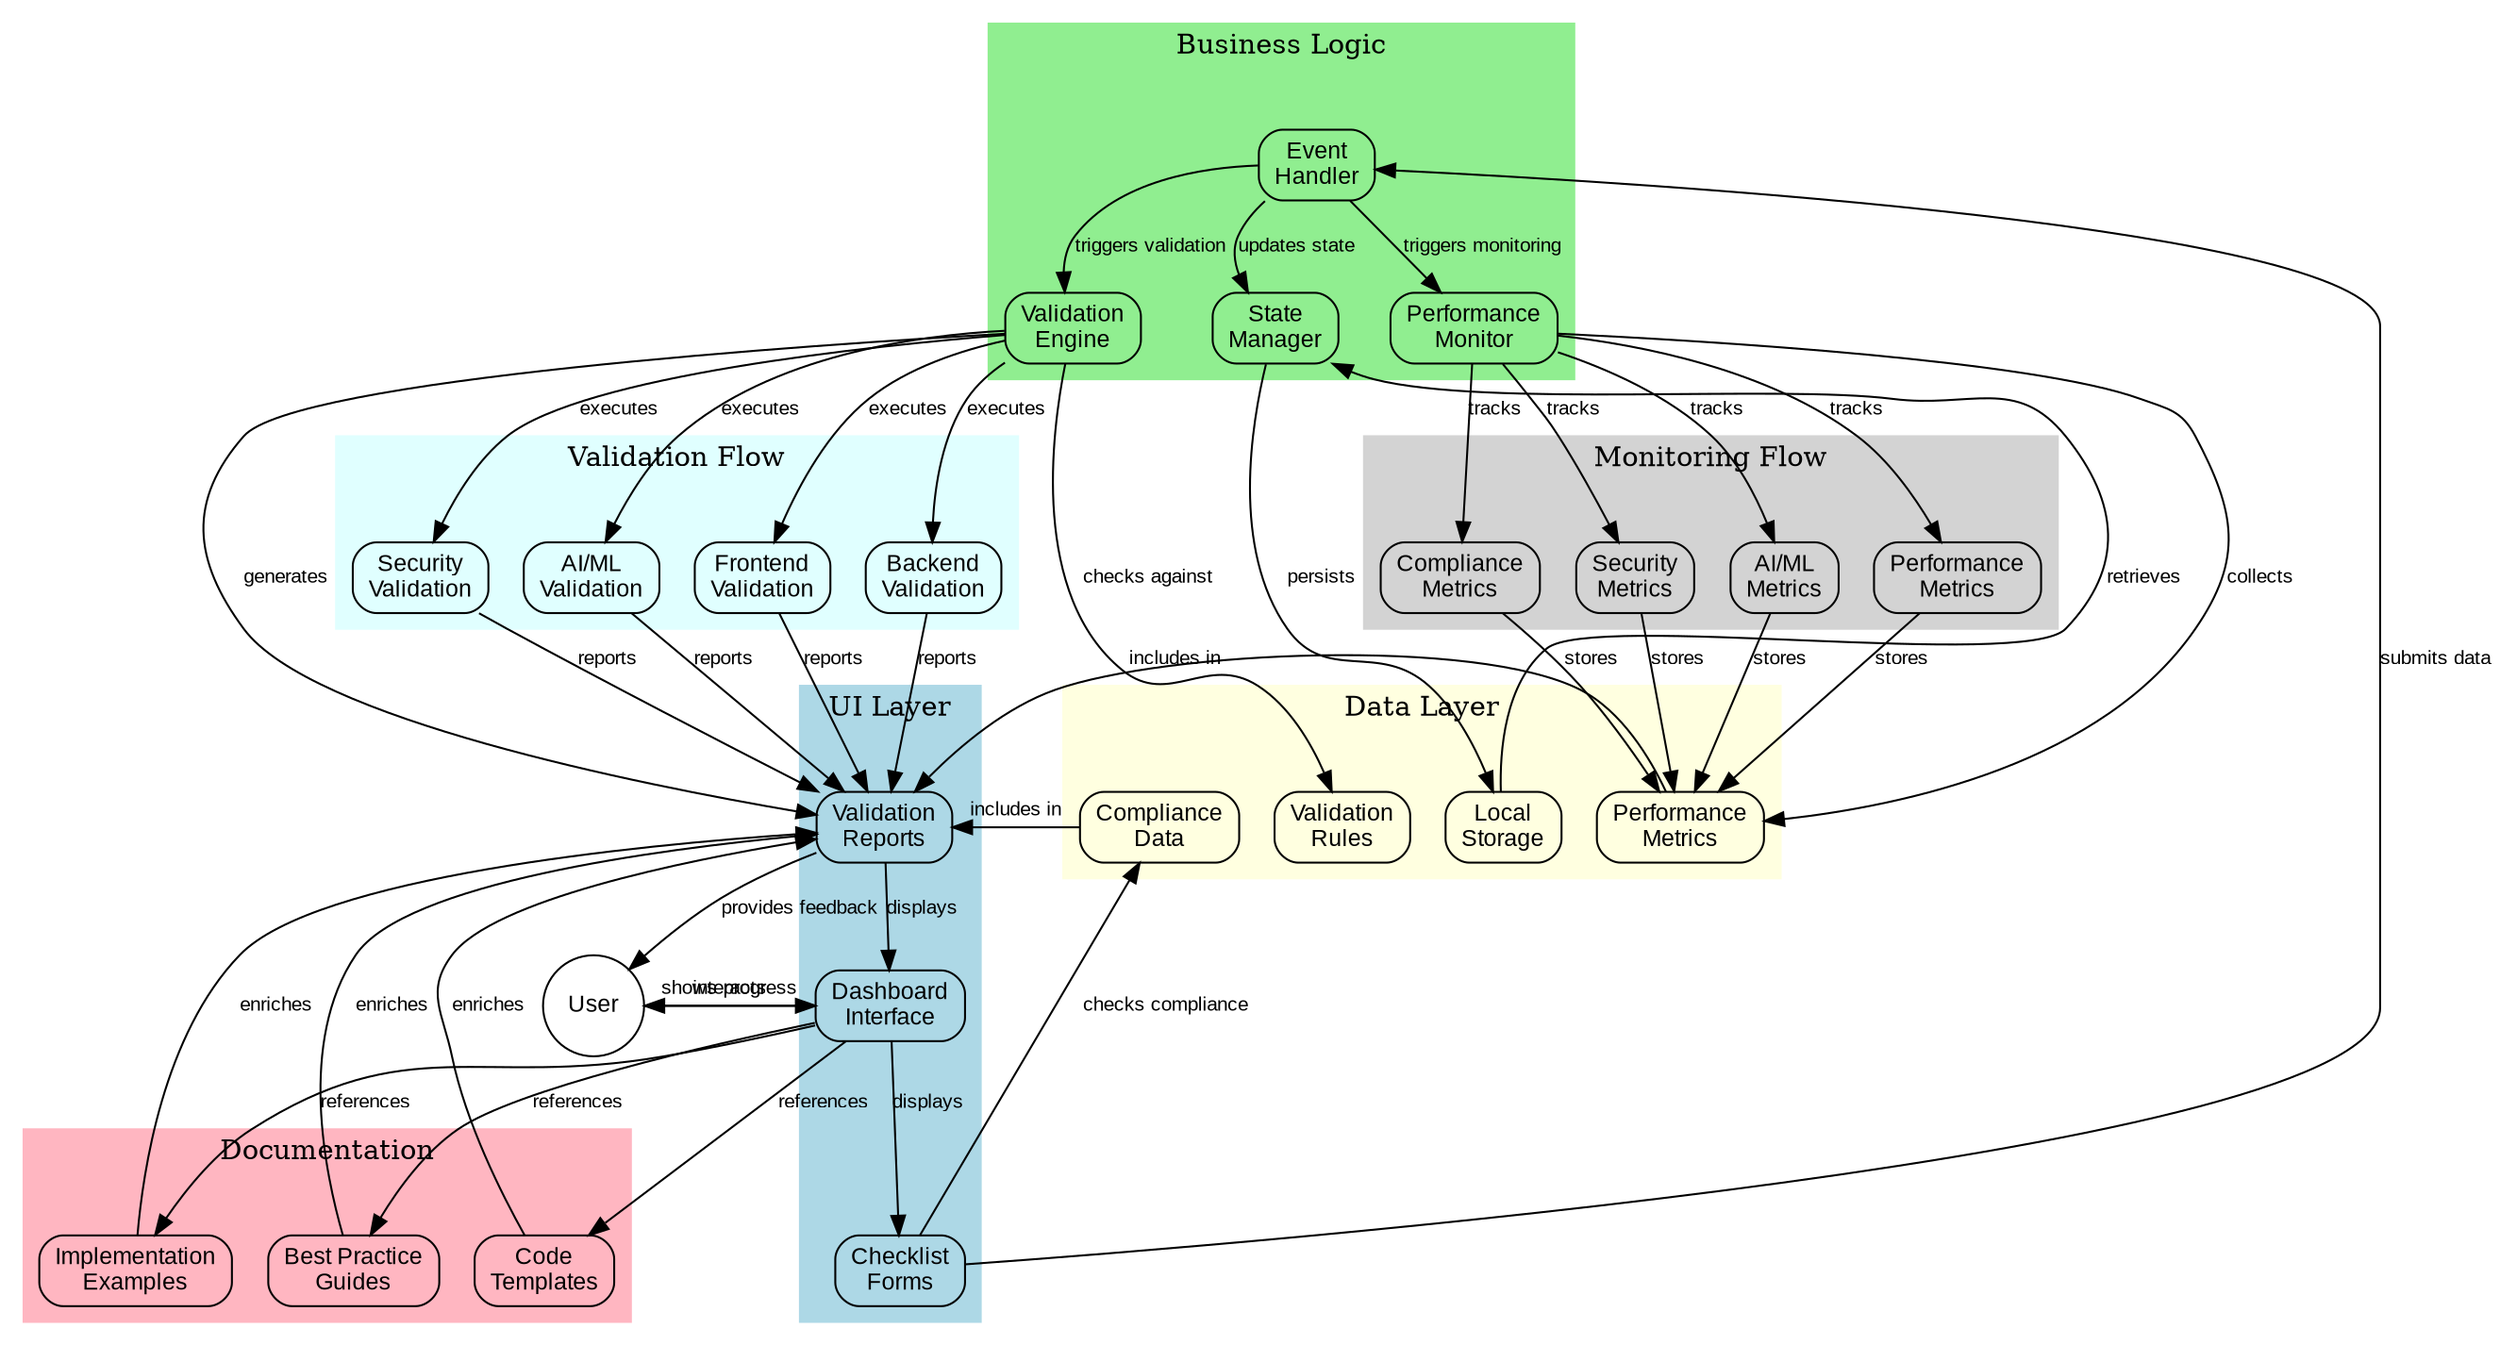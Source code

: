 digraph G {
    rankdir=TB;
    node [shape=box, style=rounded, fontname="Arial", fontsize=12];
    edge [fontname="Arial", fontsize=10];

    /* User Interaction */
    User [shape=circle, label="User"];
    
    /* UI Layer */
    subgraph cluster_0 {
        label="UI Layer";
        style=filled;
        color=lightblue;
        
        Interface [label="Dashboard\nInterface"];
        Forms [label="Checklist\nForms"];
        Reports [label="Validation\nReports"];
    }

    /* Business Logic Layer */
    subgraph cluster_1 {
        label="Business Logic";
        style=filled;
        color=lightgreen;
        
        Validator [label="Validation\nEngine"];
        StateManager [label="State\nManager"];
        EventHandler [label="Event\nHandler"];
        Monitor [label="Performance\nMonitor"];
    }

    /* Data Layer */
    subgraph cluster_2 {
        label="Data Layer";
        style=filled;
        color=lightyellow;
        
        LocalStorage [label="Local\nStorage"];
        ValidationRules [label="Validation\nRules"];
        Metrics [label="Performance\nMetrics"];
        ComplianceData [label="Compliance\nData"];
    }

    /* Documentation Layer */
    subgraph cluster_3 {
        label="Documentation";
        style=filled;
        color=lightpink;
        
        Guides [label="Best Practice\nGuides"];
        Templates [label="Code\nTemplates"];
        Examples [label="Implementation\nExamples"];
    }

    /* Data Flow */
    User -> Interface [label="interacts"];
    Interface -> Forms [label="displays"];
    Forms -> EventHandler [label="submits data"];
    
    EventHandler -> StateManager [label="updates state"];
    StateManager -> LocalStorage [label="persists"];
    LocalStorage -> StateManager [label="retrieves"];
    
    EventHandler -> Validator [label="triggers validation"];
    Validator -> ValidationRules [label="checks against"];
    Validator -> Reports [label="generates"];
    Reports -> Interface [label="displays"];
    
    EventHandler -> Monitor [label="triggers monitoring"];
    Monitor -> Metrics [label="collects"];
    Metrics -> Reports [label="includes in"];
    
    Forms -> ComplianceData [label="checks compliance"];
    ComplianceData -> Reports [label="includes in"];
    
    Interface -> {Guides Templates Examples} [label="references"];
    {Guides Templates Examples} -> Reports [label="enriches"];
    
    /* Feedback Loops */
    Reports -> User [label="provides feedback"];
    Interface -> User [label="shows progress"];
    
    /* Validation Flow */
    subgraph cluster_4 {
        label="Validation Flow";
        style=filled;
        color=lightcyan;
        
        FrontendValidation [label="Frontend\nValidation"];
        BackendValidation [label="Backend\nValidation"];
        SecurityValidation [label="Security\nValidation"];
        AIMLValidation [label="AI/ML\nValidation"];
    }
    
    Validator -> {FrontendValidation BackendValidation SecurityValidation AIMLValidation} [label="executes"];
    {FrontendValidation BackendValidation SecurityValidation AIMLValidation} -> Reports [label="reports"];
    
    /* Monitoring Flow */
    subgraph cluster_5 {
        label="Monitoring Flow";
        style=filled;
        color=lightgrey;
        
        PerformanceMetrics [label="Performance\nMetrics"];
        ComplianceMetrics [label="Compliance\nMetrics"];
        SecurityMetrics [label="Security\nMetrics"];
        AIMLMetrics [label="AI/ML\nMetrics"];
    }
    
    Monitor -> {PerformanceMetrics ComplianceMetrics SecurityMetrics AIMLMetrics} [label="tracks"];
    {PerformanceMetrics ComplianceMetrics SecurityMetrics AIMLMetrics} -> Metrics [label="stores"];
}
